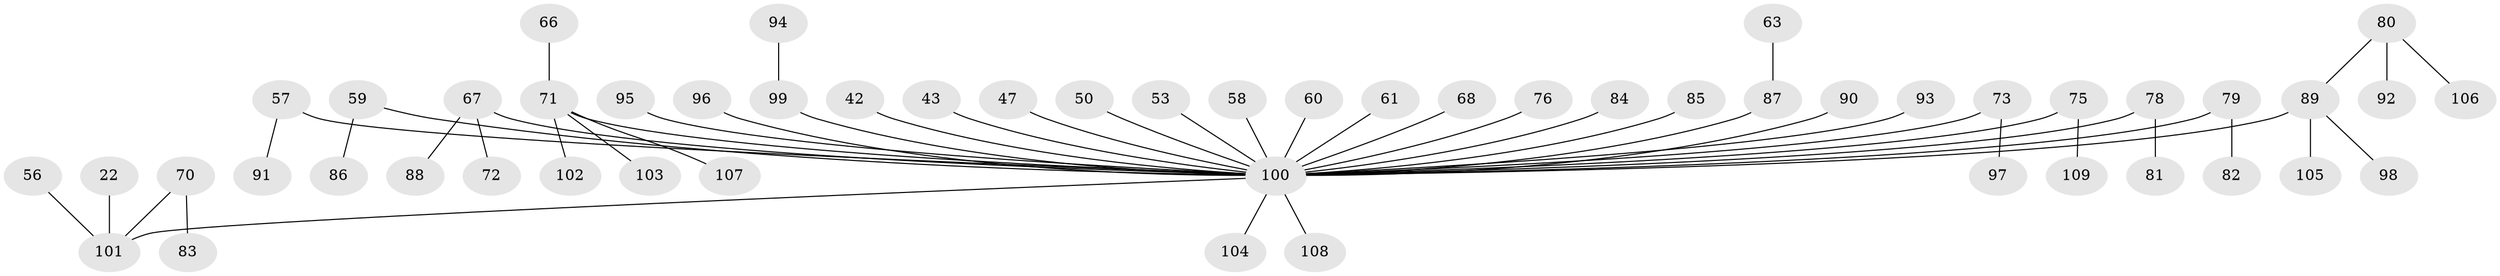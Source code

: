 // original degree distribution, {7: 0.009174311926605505, 5: 0.05504587155963303, 4: 0.08256880733944955, 2: 0.2018348623853211, 1: 0.5229357798165137, 3: 0.12844036697247707}
// Generated by graph-tools (version 1.1) at 2025/55/03/04/25 21:55:44]
// undirected, 54 vertices, 53 edges
graph export_dot {
graph [start="1"]
  node [color=gray90,style=filled];
  22;
  42;
  43;
  47;
  50;
  53;
  56;
  57;
  58;
  59;
  60;
  61;
  63;
  66;
  67 [super="+21"];
  68;
  70;
  71 [super="+64+51"];
  72;
  73 [super="+41"];
  75;
  76;
  78;
  79;
  80 [super="+65"];
  81;
  82;
  83;
  84;
  85;
  86;
  87 [super="+24"];
  88;
  89 [super="+38+54"];
  90;
  91;
  92;
  93;
  94;
  95;
  96;
  97;
  98;
  99 [super="+62"];
  100 [super="+32+74+25+37+69+29+40+35+52+77"];
  101 [super="+18"];
  102;
  103;
  104;
  105;
  106;
  107;
  108;
  109;
  22 -- 101;
  42 -- 100;
  43 -- 100;
  47 -- 100;
  50 -- 100;
  53 -- 100;
  56 -- 101;
  57 -- 91;
  57 -- 100;
  58 -- 100;
  59 -- 86;
  59 -- 100;
  60 -- 100;
  61 -- 100;
  63 -- 87;
  66 -- 71;
  67 -- 72;
  67 -- 88;
  67 -- 100;
  68 -- 100;
  70 -- 83;
  70 -- 101;
  71 -- 103;
  71 -- 102;
  71 -- 107;
  71 -- 100;
  73 -- 97;
  73 -- 100;
  75 -- 109;
  75 -- 100;
  76 -- 100;
  78 -- 81;
  78 -- 100;
  79 -- 82;
  79 -- 100;
  80 -- 92;
  80 -- 106;
  80 -- 89;
  84 -- 100;
  85 -- 100;
  87 -- 100;
  89 -- 105;
  89 -- 98;
  89 -- 100;
  90 -- 100;
  93 -- 100;
  94 -- 99;
  95 -- 100;
  96 -- 100;
  99 -- 100;
  100 -- 101;
  100 -- 108;
  100 -- 104;
}
